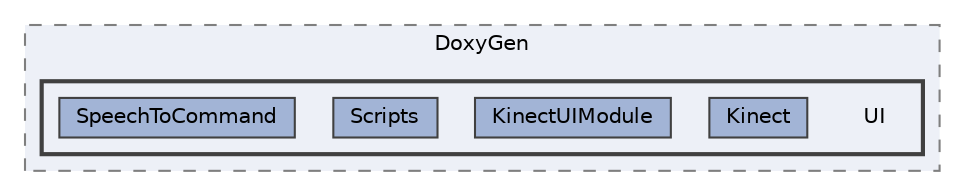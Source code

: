 digraph "/Users/younes/Documents/DoxyGen/UI"
{
 // LATEX_PDF_SIZE
  bgcolor="transparent";
  edge [fontname=Helvetica,fontsize=10,labelfontname=Helvetica,labelfontsize=10];
  node [fontname=Helvetica,fontsize=10,shape=box,height=0.2,width=0.4];
  compound=true
  subgraph clusterdir_ce705b6535d9474474726380e9ae3367 {
    graph [ bgcolor="#edf0f7", pencolor="grey50", label="DoxyGen", fontname=Helvetica,fontsize=10 style="filled,dashed", URL="dir_ce705b6535d9474474726380e9ae3367.html",tooltip=""]
  subgraph clusterdir_405c78698ff3376a7602def0b15213c0 {
    graph [ bgcolor="#edf0f7", pencolor="grey25", label="", fontname=Helvetica,fontsize=10 style="filled,bold", URL="dir_405c78698ff3376a7602def0b15213c0.html",tooltip=""]
    dir_405c78698ff3376a7602def0b15213c0 [shape=plaintext, label="UI"];
  dir_8cddc35ae55d9feca95db850d15dce3c [label="Kinect", fillcolor="#a2b4d6", color="grey25", style="filled", URL="dir_8cddc35ae55d9feca95db850d15dce3c.html",tooltip=""];
  dir_ecea6d1516bd3a601b4340853228a5b6 [label="KinectUIModule", fillcolor="#a2b4d6", color="grey25", style="filled", URL="dir_ecea6d1516bd3a601b4340853228a5b6.html",tooltip=""];
  dir_eb01fdcf707ff9560dc8cc573712e752 [label="Scripts", fillcolor="#a2b4d6", color="grey25", style="filled", URL="dir_eb01fdcf707ff9560dc8cc573712e752.html",tooltip=""];
  dir_bc5dc06c8311bd44d00ed6246b348688 [label="SpeechToCommand", fillcolor="#a2b4d6", color="grey25", style="filled", URL="dir_bc5dc06c8311bd44d00ed6246b348688.html",tooltip=""];
  }
  }
}
